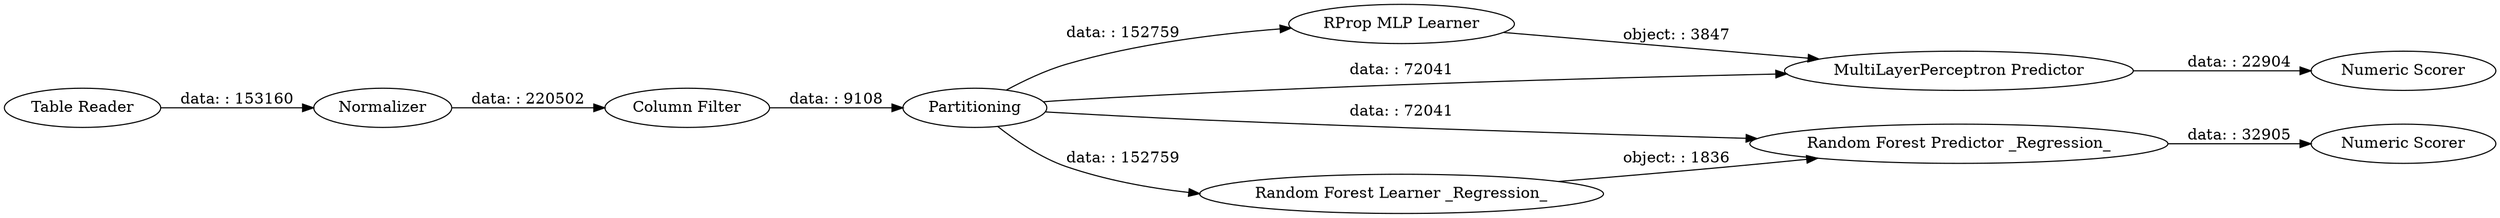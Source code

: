 digraph {
	"-5931645730672789088_13" [label="RProp MLP Learner"]
	"-5931645730672789088_10" [label=Partitioning]
	"-5931645730672789088_11" [label="Table Reader"]
	"-5931645730672789088_12" [label=Normalizer]
	"-5931645730672789088_20" [label="Random Forest Learner _Regression_"]
	"-5931645730672789088_22" [label="Numeric Scorer"]
	"-5931645730672789088_16" [label="Column Filter"]
	"-5931645730672789088_14" [label="MultiLayerPerceptron Predictor"]
	"-5931645730672789088_21" [label="Random Forest Predictor _Regression_"]
	"-5931645730672789088_23" [label="Numeric Scorer"]
	"-5931645730672789088_13" -> "-5931645730672789088_14" [label="object: : 3847"]
	"-5931645730672789088_10" -> "-5931645730672789088_14" [label="data: : 72041"]
	"-5931645730672789088_20" -> "-5931645730672789088_21" [label="object: : 1836"]
	"-5931645730672789088_21" -> "-5931645730672789088_23" [label="data: : 32905"]
	"-5931645730672789088_11" -> "-5931645730672789088_12" [label="data: : 153160"]
	"-5931645730672789088_10" -> "-5931645730672789088_20" [label="data: : 152759"]
	"-5931645730672789088_12" -> "-5931645730672789088_16" [label="data: : 220502"]
	"-5931645730672789088_14" -> "-5931645730672789088_22" [label="data: : 22904"]
	"-5931645730672789088_10" -> "-5931645730672789088_13" [label="data: : 152759"]
	"-5931645730672789088_10" -> "-5931645730672789088_21" [label="data: : 72041"]
	"-5931645730672789088_16" -> "-5931645730672789088_10" [label="data: : 9108"]
	rankdir=LR
}
